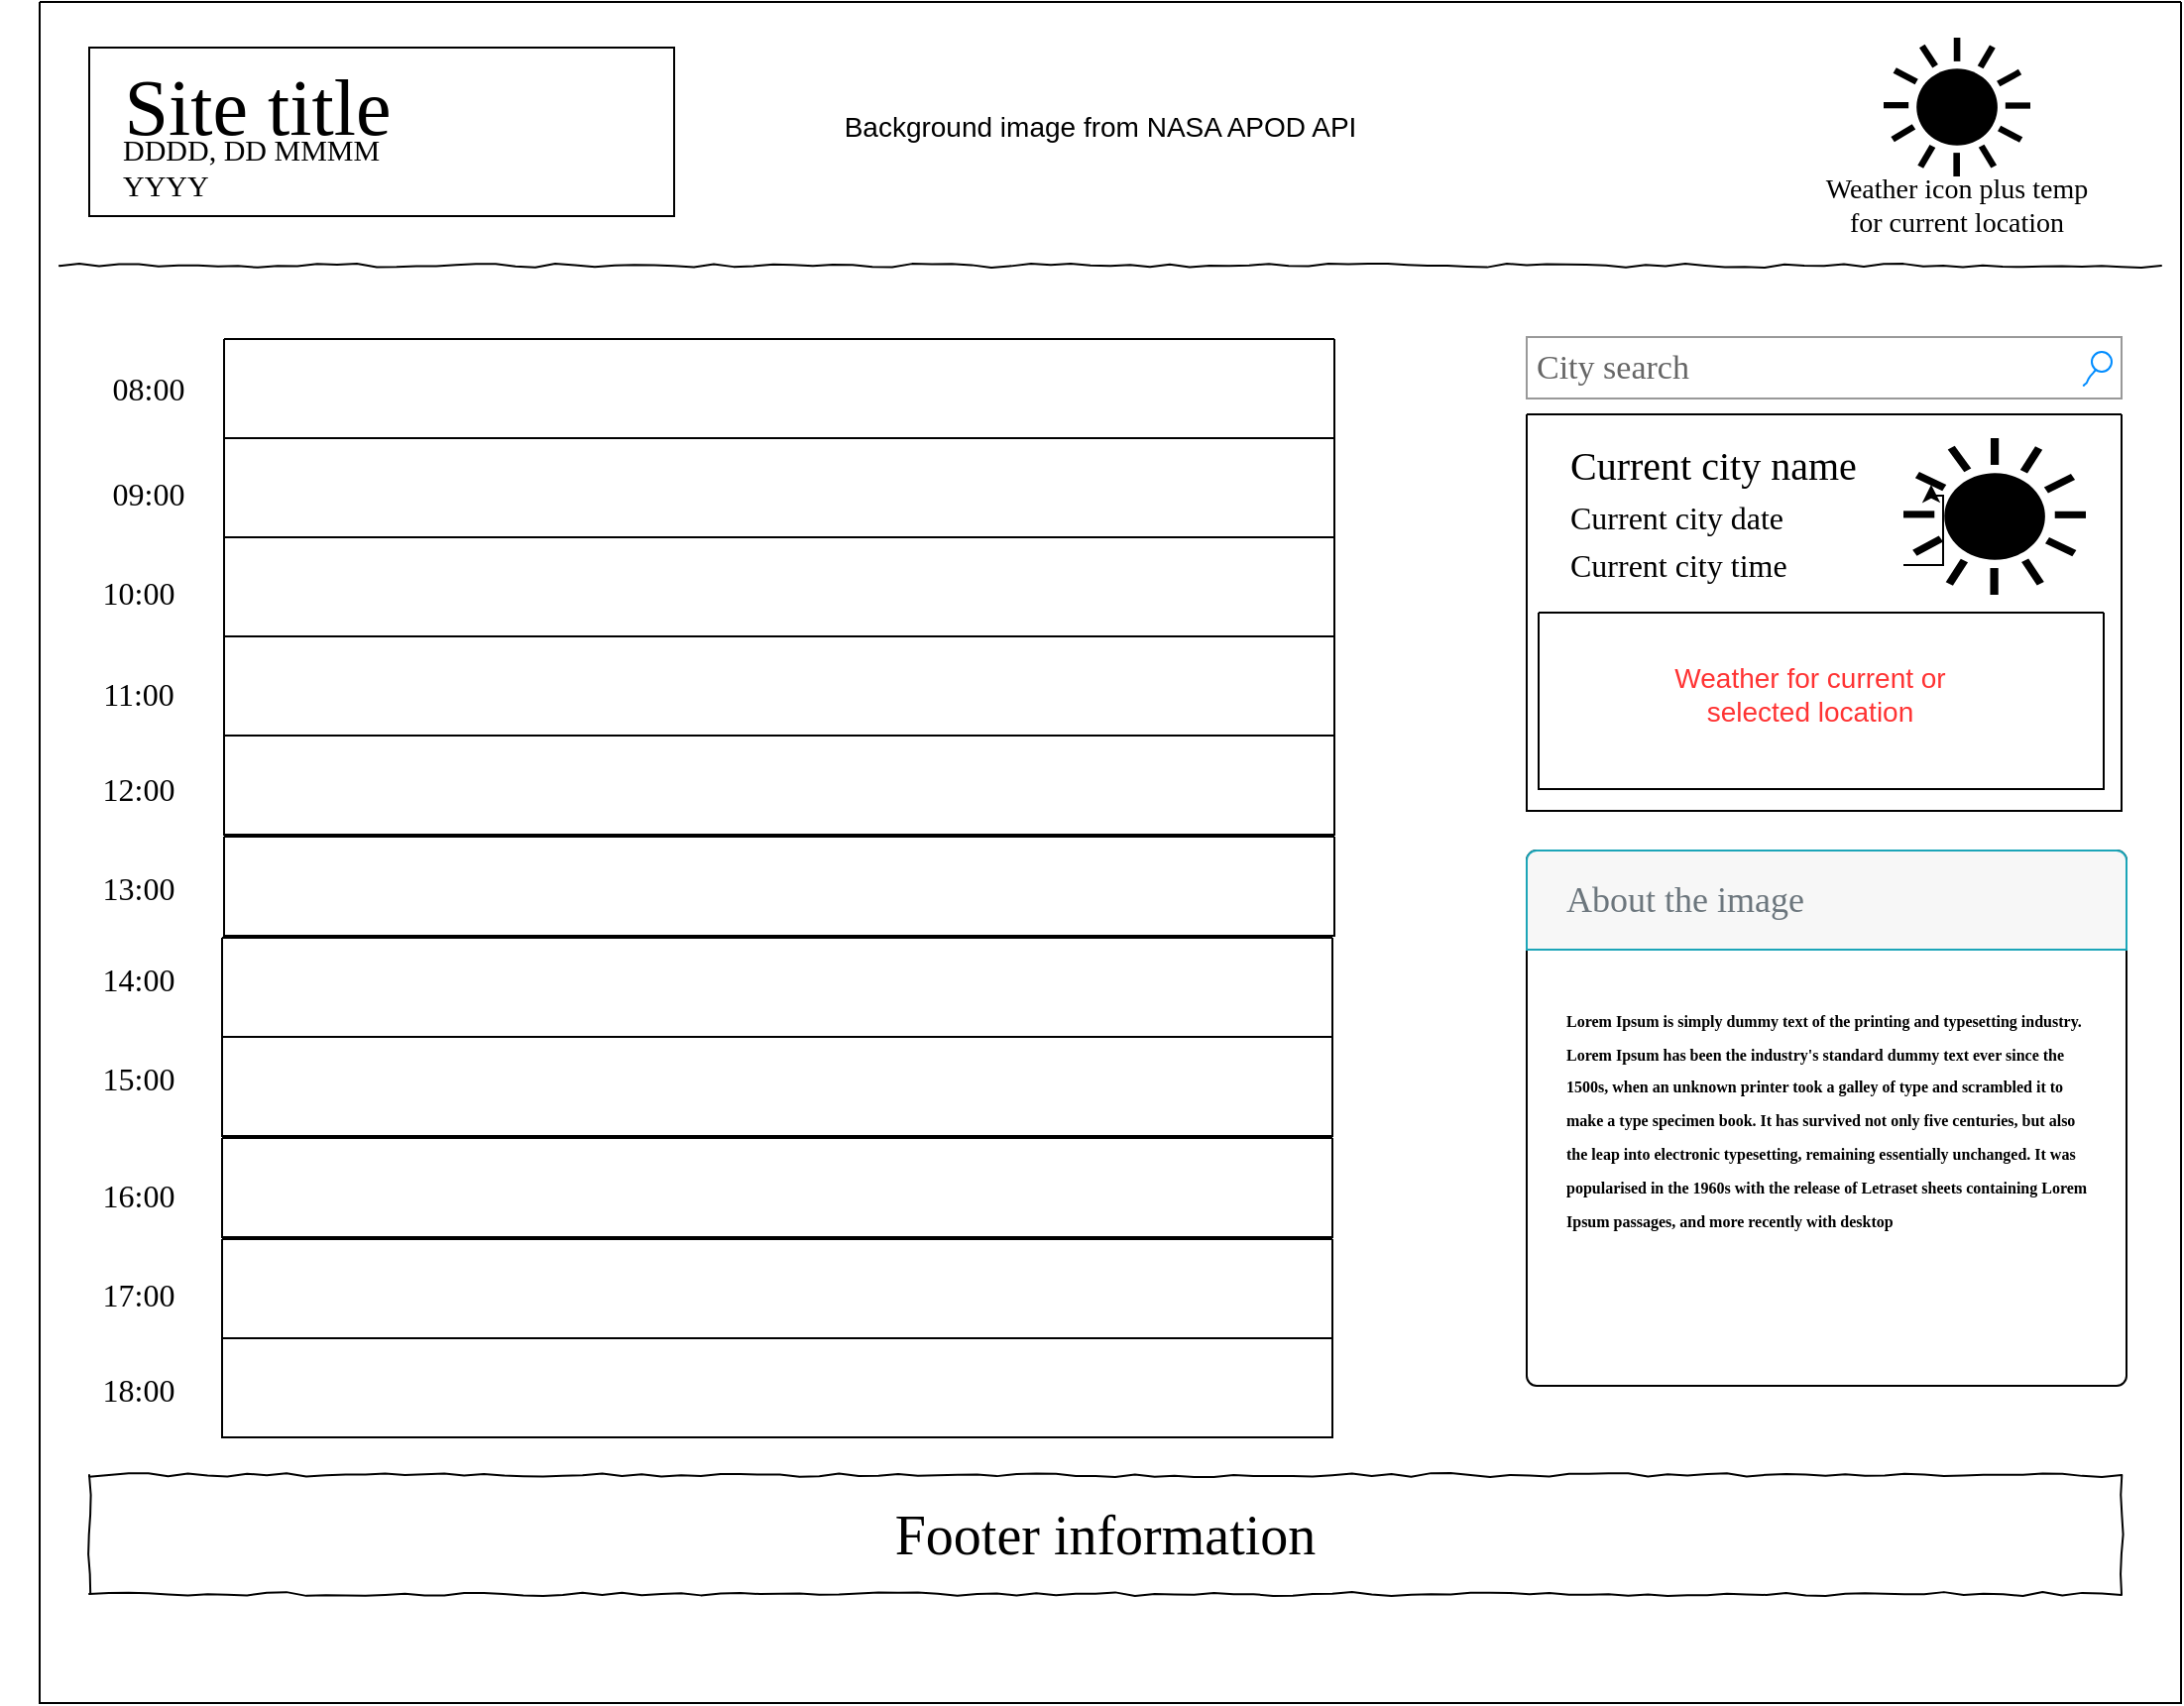<mxfile version="20.1.1" type="device"><diagram name="Page-1" id="03018318-947c-dd8e-b7a3-06fadd420f32"><mxGraphModel dx="2300" dy="627" grid="1" gridSize="10" guides="1" tooltips="1" connect="1" arrows="1" fold="1" page="1" pageScale="1" pageWidth="1169" pageHeight="827" background="none" math="0" shadow="0"><root><mxCell id="0"/><mxCell id="1" parent="0"/><mxCell id="677b7b8949515195-3" value="City search" style="strokeWidth=1;shadow=0;dashed=0;align=center;html=1;shape=mxgraph.mockup.forms.searchBox;strokeColor=#999999;mainText=;strokeColor2=#008cff;fontColor=#666666;fontSize=17;align=left;spacingLeft=3;rounded=0;labelBackgroundColor=none;comic=1;fontFamily=Tahoma;" parent="1" vertex="1"><mxGeometry x="760" y="181" width="300" height="31" as="geometry"/></mxCell><mxCell id="677b7b8949515195-9" value="" style="line;strokeWidth=1;html=1;rounded=0;shadow=0;labelBackgroundColor=none;fillColor=none;fontFamily=Verdana;fontSize=14;fontColor=#000000;align=center;comic=1;" parent="1" vertex="1"><mxGeometry x="20" y="140" width="1060" height="10" as="geometry"/></mxCell><mxCell id="mFOHRpYWV3SNSm5y7IDZ-74" value="Background image from NASA APOD API" style="text;html=1;strokeColor=none;fillColor=none;align=center;verticalAlign=middle;whiteSpace=wrap;rounded=0;fontSize=14;" parent="1" vertex="1"><mxGeometry x="380" y="60" width="330" height="30" as="geometry"/></mxCell><mxCell id="mFOHRpYWV3SNSm5y7IDZ-75" value="" style="shape=mxgraph.signs.nature.sun_4;html=1;pointerEvents=1;fillColor=#000000;strokeColor=none;verticalLabelPosition=bottom;verticalAlign=top;align=center;sketch=0;fontSize=14;" parent="1" vertex="1"><mxGeometry x="940" y="30" width="74" height="70" as="geometry"/></mxCell><mxCell id="mFOHRpYWV3SNSm5y7IDZ-76" value="Weather icon plus temp for current location" style="text;html=1;strokeColor=none;fillColor=none;align=center;verticalAlign=middle;whiteSpace=wrap;rounded=0;fontSize=14;fontFamily=Tahoma;" parent="1" vertex="1"><mxGeometry x="902" y="100" width="150" height="30" as="geometry"/></mxCell><mxCell id="mFOHRpYWV3SNSm5y7IDZ-93" value="Footer information" style="whiteSpace=wrap;html=1;rounded=0;shadow=0;labelBackgroundColor=none;strokeWidth=1;fontFamily=Verdana;fontSize=28;align=center;comic=1;" parent="1" vertex="1"><mxGeometry x="35" y="755" width="1025" height="60" as="geometry"/></mxCell><mxCell id="N2Zx9kWA6-DBIC_NCQnQ-1" value="" style="rounded=0;whiteSpace=wrap;html=1;" parent="1" vertex="1"><mxGeometry x="35" y="35" width="295" height="85" as="geometry"/></mxCell><mxCell id="N2Zx9kWA6-DBIC_NCQnQ-2" value="Site title" style="text;html=1;strokeColor=none;fillColor=none;align=center;verticalAlign=middle;whiteSpace=wrap;rounded=0;fontSize=40;fontFamily=Tahoma;" parent="1" vertex="1"><mxGeometry x="-10" y="50" width="260" height="30" as="geometry"/></mxCell><mxCell id="N2Zx9kWA6-DBIC_NCQnQ-3" value="DDDD, DD MMMM YYYY" style="text;html=1;strokeColor=none;fillColor=none;align=left;verticalAlign=middle;whiteSpace=wrap;rounded=0;fontFamily=Tahoma;fontSize=15;" parent="1" vertex="1"><mxGeometry x="50" y="80" width="170" height="30" as="geometry"/></mxCell><mxCell id="N2Zx9kWA6-DBIC_NCQnQ-15" value="" style="swimlane;startSize=0;fontFamily=Tahoma;fontSize=8;fontColor=#000000;strokeColor=#000000;" parent="1" vertex="1"><mxGeometry x="760" y="220" width="300" height="200" as="geometry"/></mxCell><mxCell id="mFOHRpYWV3SNSm5y7IDZ-88" value="" style="shape=mxgraph.signs.nature.sun_4;html=1;pointerEvents=1;fillColor=#000000;strokeColor=none;verticalLabelPosition=bottom;verticalAlign=top;align=center;sketch=0;fontSize=14;" parent="N2Zx9kWA6-DBIC_NCQnQ-15" vertex="1"><mxGeometry x="190" y="12" width="92" height="79" as="geometry"/></mxCell><mxCell id="N2Zx9kWA6-DBIC_NCQnQ-18" value="Current city name" style="text;html=1;strokeColor=none;fillColor=none;align=left;verticalAlign=middle;whiteSpace=wrap;rounded=0;fontFamily=Tahoma;fontSize=20;fontColor=#000000;" parent="N2Zx9kWA6-DBIC_NCQnQ-15" vertex="1"><mxGeometry x="20" y="10" width="160" height="30" as="geometry"/></mxCell><mxCell id="N2Zx9kWA6-DBIC_NCQnQ-20" style="edgeStyle=orthogonalEdgeStyle;rounded=0;orthogonalLoop=1;jettySize=auto;html=1;exitX=1;exitY=0.5;exitDx=0;exitDy=0;entryX=0.152;entryY=0.297;entryDx=0;entryDy=0;entryPerimeter=0;fontFamily=Tahoma;fontSize=20;fontColor=#000000;" parent="N2Zx9kWA6-DBIC_NCQnQ-15" source="N2Zx9kWA6-DBIC_NCQnQ-19" target="mFOHRpYWV3SNSm5y7IDZ-88" edge="1"><mxGeometry relative="1" as="geometry"/></mxCell><mxCell id="N2Zx9kWA6-DBIC_NCQnQ-19" value="Current city time" style="text;html=1;strokeColor=none;fillColor=none;align=left;verticalAlign=middle;whiteSpace=wrap;rounded=0;fontFamily=Tahoma;fontSize=16;fontColor=#000000;" parent="N2Zx9kWA6-DBIC_NCQnQ-15" vertex="1"><mxGeometry x="20" y="61" width="170" height="30" as="geometry"/></mxCell><mxCell id="N2Zx9kWA6-DBIC_NCQnQ-21" value="Current city date" style="text;html=1;strokeColor=none;fillColor=none;align=left;verticalAlign=middle;whiteSpace=wrap;rounded=0;fontFamily=Tahoma;fontSize=16;fontColor=#000000;" parent="N2Zx9kWA6-DBIC_NCQnQ-15" vertex="1"><mxGeometry x="20" y="37" width="170" height="30" as="geometry"/></mxCell><mxCell id="N2Zx9kWA6-DBIC_NCQnQ-24" value="" style="swimlane;startSize=0;fontFamily=Tahoma;fontSize=16;fontColor=#000000;strokeColor=#000000;" parent="N2Zx9kWA6-DBIC_NCQnQ-15" vertex="1"><mxGeometry x="6" y="100" width="285" height="89" as="geometry"/></mxCell><mxCell id="mFOHRpYWV3SNSm5y7IDZ-89" value="Weather for current or selected location" style="text;html=1;strokeColor=none;fillColor=none;align=center;verticalAlign=middle;whiteSpace=wrap;rounded=0;fontSize=14;fontColor=#FF3333;" parent="N2Zx9kWA6-DBIC_NCQnQ-24" vertex="1"><mxGeometry x="40" y="25.5" width="194" height="30" as="geometry"/></mxCell><mxCell id="N2Zx9kWA6-DBIC_NCQnQ-55" value="" style="group" parent="1" vertex="1" connectable="0"><mxGeometry x="102" y="182" width="562" height="554" as="geometry"/></mxCell><mxCell id="N2Zx9kWA6-DBIC_NCQnQ-56" value="" style="swimlane;startSize=0;fontFamily=Tahoma;fontSize=16;fontColor=#000000;strokeColor=#000000;" parent="N2Zx9kWA6-DBIC_NCQnQ-55" vertex="1"><mxGeometry x="1" y="50" width="560" height="50" as="geometry"/></mxCell><mxCell id="N2Zx9kWA6-DBIC_NCQnQ-57" value="" style="swimlane;startSize=0;fontFamily=Tahoma;fontSize=16;fontColor=#000000;strokeColor=#000000;" parent="N2Zx9kWA6-DBIC_NCQnQ-55" vertex="1"><mxGeometry x="1" y="100" width="560" height="50" as="geometry"/></mxCell><mxCell id="N2Zx9kWA6-DBIC_NCQnQ-58" value="" style="swimlane;startSize=0;fontFamily=Tahoma;fontSize=16;fontColor=#000000;strokeColor=#000000;" parent="N2Zx9kWA6-DBIC_NCQnQ-55" vertex="1"><mxGeometry x="1" width="560" height="50" as="geometry"/></mxCell><mxCell id="N2Zx9kWA6-DBIC_NCQnQ-59" value="" style="swimlane;startSize=0;fontFamily=Tahoma;fontSize=16;fontColor=#000000;strokeColor=#000000;" parent="N2Zx9kWA6-DBIC_NCQnQ-55" vertex="1"><mxGeometry x="1" y="200" width="560" height="50" as="geometry"/></mxCell><mxCell id="N2Zx9kWA6-DBIC_NCQnQ-60" value="" style="swimlane;startSize=0;fontFamily=Tahoma;fontSize=16;fontColor=#000000;strokeColor=#000000;" parent="N2Zx9kWA6-DBIC_NCQnQ-55" vertex="1"><mxGeometry x="1" y="150" width="560" height="50" as="geometry"/></mxCell><mxCell id="N2Zx9kWA6-DBIC_NCQnQ-61" value="" style="swimlane;startSize=0;fontFamily=Tahoma;fontSize=16;fontColor=#000000;strokeColor=#000000;" parent="N2Zx9kWA6-DBIC_NCQnQ-55" vertex="1"><mxGeometry y="302" width="560" height="50" as="geometry"/></mxCell><mxCell id="N2Zx9kWA6-DBIC_NCQnQ-62" value="" style="swimlane;startSize=0;fontFamily=Tahoma;fontSize=16;fontColor=#000000;strokeColor=#000000;" parent="N2Zx9kWA6-DBIC_NCQnQ-55" vertex="1"><mxGeometry x="1" y="251" width="560" height="50" as="geometry"/></mxCell><mxCell id="N2Zx9kWA6-DBIC_NCQnQ-63" value="" style="swimlane;startSize=0;fontFamily=Tahoma;fontSize=16;fontColor=#000000;strokeColor=#000000;" parent="N2Zx9kWA6-DBIC_NCQnQ-55" vertex="1"><mxGeometry y="403" width="560" height="50" as="geometry"/></mxCell><mxCell id="N2Zx9kWA6-DBIC_NCQnQ-64" value="" style="swimlane;startSize=0;fontFamily=Tahoma;fontSize=16;fontColor=#000000;strokeColor=#000000;" parent="N2Zx9kWA6-DBIC_NCQnQ-55" vertex="1"><mxGeometry y="352" width="560" height="50" as="geometry"/></mxCell><mxCell id="N2Zx9kWA6-DBIC_NCQnQ-65" value="" style="swimlane;startSize=0;fontFamily=Tahoma;fontSize=16;fontColor=#000000;strokeColor=#000000;" parent="N2Zx9kWA6-DBIC_NCQnQ-55" vertex="1"><mxGeometry y="504" width="560" height="50" as="geometry"/></mxCell><mxCell id="N2Zx9kWA6-DBIC_NCQnQ-66" value="" style="swimlane;startSize=0;fontFamily=Tahoma;fontSize=16;fontColor=#000000;strokeColor=#000000;" parent="N2Zx9kWA6-DBIC_NCQnQ-55" vertex="1"><mxGeometry y="454" width="560" height="50" as="geometry"/></mxCell><mxCell id="N2Zx9kWA6-DBIC_NCQnQ-80" value="" style="shape=image;html=1;verticalAlign=top;verticalLabelPosition=bottom;labelBackgroundColor=#ffffff;imageAspect=0;aspect=fixed;image=https://cdn0.iconfinder.com/data/icons/google-material-design-3-0/48/ic_save_48px-128.png;fontFamily=Tahoma;fontSize=16;fontColor=#000000;strokeColor=#000000;" parent="1" vertex="1"><mxGeometry x="671" y="187" width="39" height="39" as="geometry"/></mxCell><mxCell id="N2Zx9kWA6-DBIC_NCQnQ-81" value="" style="shape=image;html=1;verticalAlign=top;verticalLabelPosition=bottom;labelBackgroundColor=#ffffff;imageAspect=0;aspect=fixed;image=https://cdn0.iconfinder.com/data/icons/google-material-design-3-0/48/ic_save_48px-128.png;fontFamily=Tahoma;fontSize=16;fontColor=#000000;strokeColor=#000000;" parent="1" vertex="1"><mxGeometry x="671" y="394" width="39" height="39" as="geometry"/></mxCell><mxCell id="N2Zx9kWA6-DBIC_NCQnQ-82" value="" style="shape=image;html=1;verticalAlign=top;verticalLabelPosition=bottom;labelBackgroundColor=#ffffff;imageAspect=0;aspect=fixed;image=https://cdn0.iconfinder.com/data/icons/google-material-design-3-0/48/ic_save_48px-128.png;fontFamily=Tahoma;fontSize=16;fontColor=#000000;strokeColor=#000000;" parent="1" vertex="1"><mxGeometry x="672.75" y="341" width="39" height="39" as="geometry"/></mxCell><mxCell id="N2Zx9kWA6-DBIC_NCQnQ-84" value="" style="shape=image;html=1;verticalAlign=top;verticalLabelPosition=bottom;labelBackgroundColor=#ffffff;imageAspect=0;aspect=fixed;image=https://cdn0.iconfinder.com/data/icons/google-material-design-3-0/48/ic_save_48px-128.png;fontFamily=Tahoma;fontSize=16;fontColor=#000000;strokeColor=#000000;" parent="1" vertex="1"><mxGeometry x="672.75" y="290" width="39" height="39" as="geometry"/></mxCell><mxCell id="N2Zx9kWA6-DBIC_NCQnQ-86" value="" style="shape=image;html=1;verticalAlign=top;verticalLabelPosition=bottom;labelBackgroundColor=#ffffff;imageAspect=0;aspect=fixed;image=https://cdn0.iconfinder.com/data/icons/google-material-design-3-0/48/ic_save_48px-128.png;fontFamily=Tahoma;fontSize=16;fontColor=#000000;strokeColor=#000000;" parent="1" vertex="1"><mxGeometry x="672.75" y="240" width="39" height="39" as="geometry"/></mxCell><mxCell id="N2Zx9kWA6-DBIC_NCQnQ-87" value="" style="shape=image;html=1;verticalAlign=top;verticalLabelPosition=bottom;labelBackgroundColor=#ffffff;imageAspect=0;aspect=fixed;image=https://cdn0.iconfinder.com/data/icons/google-material-design-3-0/48/ic_save_48px-128.png;fontFamily=Tahoma;fontSize=16;fontColor=#000000;strokeColor=#000000;" parent="1" vertex="1"><mxGeometry x="672.75" y="440" width="39" height="39" as="geometry"/></mxCell><mxCell id="N2Zx9kWA6-DBIC_NCQnQ-88" value="" style="shape=image;html=1;verticalAlign=top;verticalLabelPosition=bottom;labelBackgroundColor=#ffffff;imageAspect=0;aspect=fixed;image=https://cdn0.iconfinder.com/data/icons/google-material-design-3-0/48/ic_save_48px-128.png;fontFamily=Tahoma;fontSize=16;fontColor=#000000;strokeColor=#000000;" parent="1" vertex="1"><mxGeometry x="671" y="490" width="39" height="39" as="geometry"/></mxCell><mxCell id="N2Zx9kWA6-DBIC_NCQnQ-89" value="" style="shape=image;html=1;verticalAlign=top;verticalLabelPosition=bottom;labelBackgroundColor=#ffffff;imageAspect=0;aspect=fixed;image=https://cdn0.iconfinder.com/data/icons/google-material-design-3-0/48/ic_save_48px-128.png;fontFamily=Tahoma;fontSize=16;fontColor=#000000;strokeColor=#000000;" parent="1" vertex="1"><mxGeometry x="671" y="540" width="39" height="39" as="geometry"/></mxCell><mxCell id="N2Zx9kWA6-DBIC_NCQnQ-90" value="" style="shape=image;html=1;verticalAlign=top;verticalLabelPosition=bottom;labelBackgroundColor=#ffffff;imageAspect=0;aspect=fixed;image=https://cdn0.iconfinder.com/data/icons/google-material-design-3-0/48/ic_save_48px-128.png;fontFamily=Tahoma;fontSize=16;fontColor=#000000;strokeColor=#000000;" parent="1" vertex="1"><mxGeometry x="672.75" y="590" width="39" height="39" as="geometry"/></mxCell><mxCell id="N2Zx9kWA6-DBIC_NCQnQ-91" value="" style="shape=image;html=1;verticalAlign=top;verticalLabelPosition=bottom;labelBackgroundColor=#ffffff;imageAspect=0;aspect=fixed;image=https://cdn0.iconfinder.com/data/icons/google-material-design-3-0/48/ic_save_48px-128.png;fontFamily=Tahoma;fontSize=16;fontColor=#000000;strokeColor=#000000;" parent="1" vertex="1"><mxGeometry x="672.75" y="640" width="39" height="39" as="geometry"/></mxCell><mxCell id="N2Zx9kWA6-DBIC_NCQnQ-92" value="" style="shape=image;html=1;verticalAlign=top;verticalLabelPosition=bottom;labelBackgroundColor=#ffffff;imageAspect=0;aspect=fixed;image=https://cdn0.iconfinder.com/data/icons/google-material-design-3-0/48/ic_save_48px-128.png;fontFamily=Tahoma;fontSize=16;fontColor=#000000;strokeColor=#000000;" parent="1" vertex="1"><mxGeometry x="671" y="697" width="39" height="39" as="geometry"/></mxCell><mxCell id="N2Zx9kWA6-DBIC_NCQnQ-95" value="08:00" style="text;html=1;strokeColor=none;fillColor=none;align=center;verticalAlign=middle;whiteSpace=wrap;rounded=0;fontFamily=Tahoma;fontSize=16;fontColor=#000000;" parent="1" vertex="1"><mxGeometry x="35" y="192" width="60" height="30" as="geometry"/></mxCell><mxCell id="N2Zx9kWA6-DBIC_NCQnQ-96" value="09:00" style="text;html=1;strokeColor=none;fillColor=none;align=center;verticalAlign=middle;whiteSpace=wrap;rounded=0;fontFamily=Tahoma;fontSize=16;fontColor=#000000;" parent="1" vertex="1"><mxGeometry x="35" y="244.5" width="60" height="30" as="geometry"/></mxCell><mxCell id="N2Zx9kWA6-DBIC_NCQnQ-97" value="10:00" style="text;html=1;strokeColor=none;fillColor=none;align=center;verticalAlign=middle;whiteSpace=wrap;rounded=0;fontFamily=Tahoma;fontSize=16;fontColor=#000000;" parent="1" vertex="1"><mxGeometry x="30" y="294.5" width="60" height="30" as="geometry"/></mxCell><mxCell id="N2Zx9kWA6-DBIC_NCQnQ-98" value="11:00" style="text;html=1;strokeColor=none;fillColor=none;align=center;verticalAlign=middle;whiteSpace=wrap;rounded=0;fontFamily=Tahoma;fontSize=16;fontColor=#000000;" parent="1" vertex="1"><mxGeometry x="30" y="345.5" width="60" height="30" as="geometry"/></mxCell><mxCell id="N2Zx9kWA6-DBIC_NCQnQ-99" value="12:00" style="text;html=1;strokeColor=none;fillColor=none;align=center;verticalAlign=middle;whiteSpace=wrap;rounded=0;fontFamily=Tahoma;fontSize=16;fontColor=#000000;" parent="1" vertex="1"><mxGeometry x="30" y="394" width="60" height="30" as="geometry"/></mxCell><mxCell id="N2Zx9kWA6-DBIC_NCQnQ-100" value="13:00" style="text;html=1;strokeColor=none;fillColor=none;align=center;verticalAlign=middle;whiteSpace=wrap;rounded=0;fontFamily=Tahoma;fontSize=16;fontColor=#000000;" parent="1" vertex="1"><mxGeometry x="30" y="444" width="60" height="30" as="geometry"/></mxCell><mxCell id="N2Zx9kWA6-DBIC_NCQnQ-101" value="14:00" style="text;html=1;strokeColor=none;fillColor=none;align=center;verticalAlign=middle;whiteSpace=wrap;rounded=0;fontFamily=Tahoma;fontSize=16;fontColor=#000000;" parent="1" vertex="1"><mxGeometry x="30" y="490" width="60" height="30" as="geometry"/></mxCell><mxCell id="N2Zx9kWA6-DBIC_NCQnQ-102" value="15:00" style="text;html=1;strokeColor=none;fillColor=none;align=center;verticalAlign=middle;whiteSpace=wrap;rounded=0;fontFamily=Tahoma;fontSize=16;fontColor=#000000;" parent="1" vertex="1"><mxGeometry x="30" y="540" width="60" height="30" as="geometry"/></mxCell><mxCell id="N2Zx9kWA6-DBIC_NCQnQ-103" value="16:00" style="text;html=1;strokeColor=none;fillColor=none;align=center;verticalAlign=middle;whiteSpace=wrap;rounded=0;fontFamily=Tahoma;fontSize=16;fontColor=#000000;" parent="1" vertex="1"><mxGeometry x="30" y="599" width="60" height="30" as="geometry"/></mxCell><mxCell id="N2Zx9kWA6-DBIC_NCQnQ-104" value="17:00" style="text;html=1;strokeColor=none;fillColor=none;align=center;verticalAlign=middle;whiteSpace=wrap;rounded=0;fontFamily=Tahoma;fontSize=16;fontColor=#000000;" parent="1" vertex="1"><mxGeometry x="30" y="649" width="60" height="30" as="geometry"/></mxCell><mxCell id="N2Zx9kWA6-DBIC_NCQnQ-105" value="18:00" style="text;html=1;strokeColor=none;fillColor=none;align=center;verticalAlign=middle;whiteSpace=wrap;rounded=0;fontFamily=Tahoma;fontSize=16;fontColor=#000000;" parent="1" vertex="1"><mxGeometry x="30" y="697" width="60" height="30" as="geometry"/></mxCell><mxCell id="N2Zx9kWA6-DBIC_NCQnQ-106" value="" style="swimlane;startSize=0;fontFamily=Tahoma;fontSize=16;fontColor=#000000;strokeColor=#000000;" parent="1" vertex="1"><mxGeometry x="10" y="12" width="1080" height="858" as="geometry"/></mxCell><mxCell id="N2Zx9kWA6-DBIC_NCQnQ-108" value="" style="shape=image;html=1;verticalAlign=top;verticalLabelPosition=bottom;labelBackgroundColor=#ffffff;imageAspect=0;aspect=fixed;image=https://cdn3.iconfinder.com/data/icons/galaxy-open-line-gradient-i/200/internet-128.png;fontFamily=Tahoma;fontSize=16;fontColor=#000000;strokeColor=#000000;" parent="N2Zx9kWA6-DBIC_NCQnQ-106" vertex="1"><mxGeometry x="662.75" y="23" width="78.5" height="78.5" as="geometry"/></mxCell><mxCell id="N2Zx9kWA6-DBIC_NCQnQ-13" value="&lt;div&gt;&lt;b&gt;&lt;font style=&quot;font-size: 8px;&quot;&gt;Lorem Ipsum is simply dummy text of the printing and typesetting industry. Lorem Ipsum has been the industry's standard dummy text ever since the 1500s, when an unknown printer took a galley of type and scrambled it to make a type specimen book. It has survived not only five centuries, but also the leap into electronic typesetting, remaining essentially unchanged. It was popularised in the 1960s with the release of Letraset sheets containing Lorem Ipsum passages, and more recently with desktop&lt;/font&gt;&lt;/b&gt;&lt;/div&gt;" style="html=1;shadow=0;dashed=0;shape=mxgraph.bootstrap.rrect;rSize=5;strokeColor=#000000;html=1;whiteSpace=wrap;fillColor=#ffffff;fontColor=#000000;verticalAlign=middle;align=left;spacing=20;spacingBottom=0;fontSize=14;fontFamily=Tahoma;" parent="N2Zx9kWA6-DBIC_NCQnQ-106" vertex="1"><mxGeometry x="750" y="428" width="302.5" height="270" as="geometry"/></mxCell><mxCell id="N2Zx9kWA6-DBIC_NCQnQ-14" value="About the image" style="html=1;shadow=0;dashed=0;shape=mxgraph.bootstrap.topButton;rSize=5;perimeter=none;whiteSpace=wrap;fillColor=#F7F7F7;strokeColor=#1CA5B8;fontColor=#6C767D;resizeWidth=1;fontSize=18;align=left;spacing=20;fontFamily=Tahoma;fontStyle=0" parent="N2Zx9kWA6-DBIC_NCQnQ-13" vertex="1"><mxGeometry width="302.5" height="50" relative="1" as="geometry"/></mxCell><mxCell id="N2Zx9kWA6-DBIC_NCQnQ-109" value="" style="shape=image;html=1;verticalAlign=top;verticalLabelPosition=bottom;labelBackgroundColor=#ffffff;imageAspect=0;aspect=fixed;image=https://cdn3.iconfinder.com/data/icons/galaxy-open-line-gradient-i/200/internet-128.png;fontFamily=Tahoma;fontSize=16;fontColor=#000000;strokeColor=#000000;" parent="N2Zx9kWA6-DBIC_NCQnQ-13" vertex="1"><mxGeometry x="210" y="191.5" width="78.5" height="78.5" as="geometry"/></mxCell></root></mxGraphModel></diagram></mxfile>